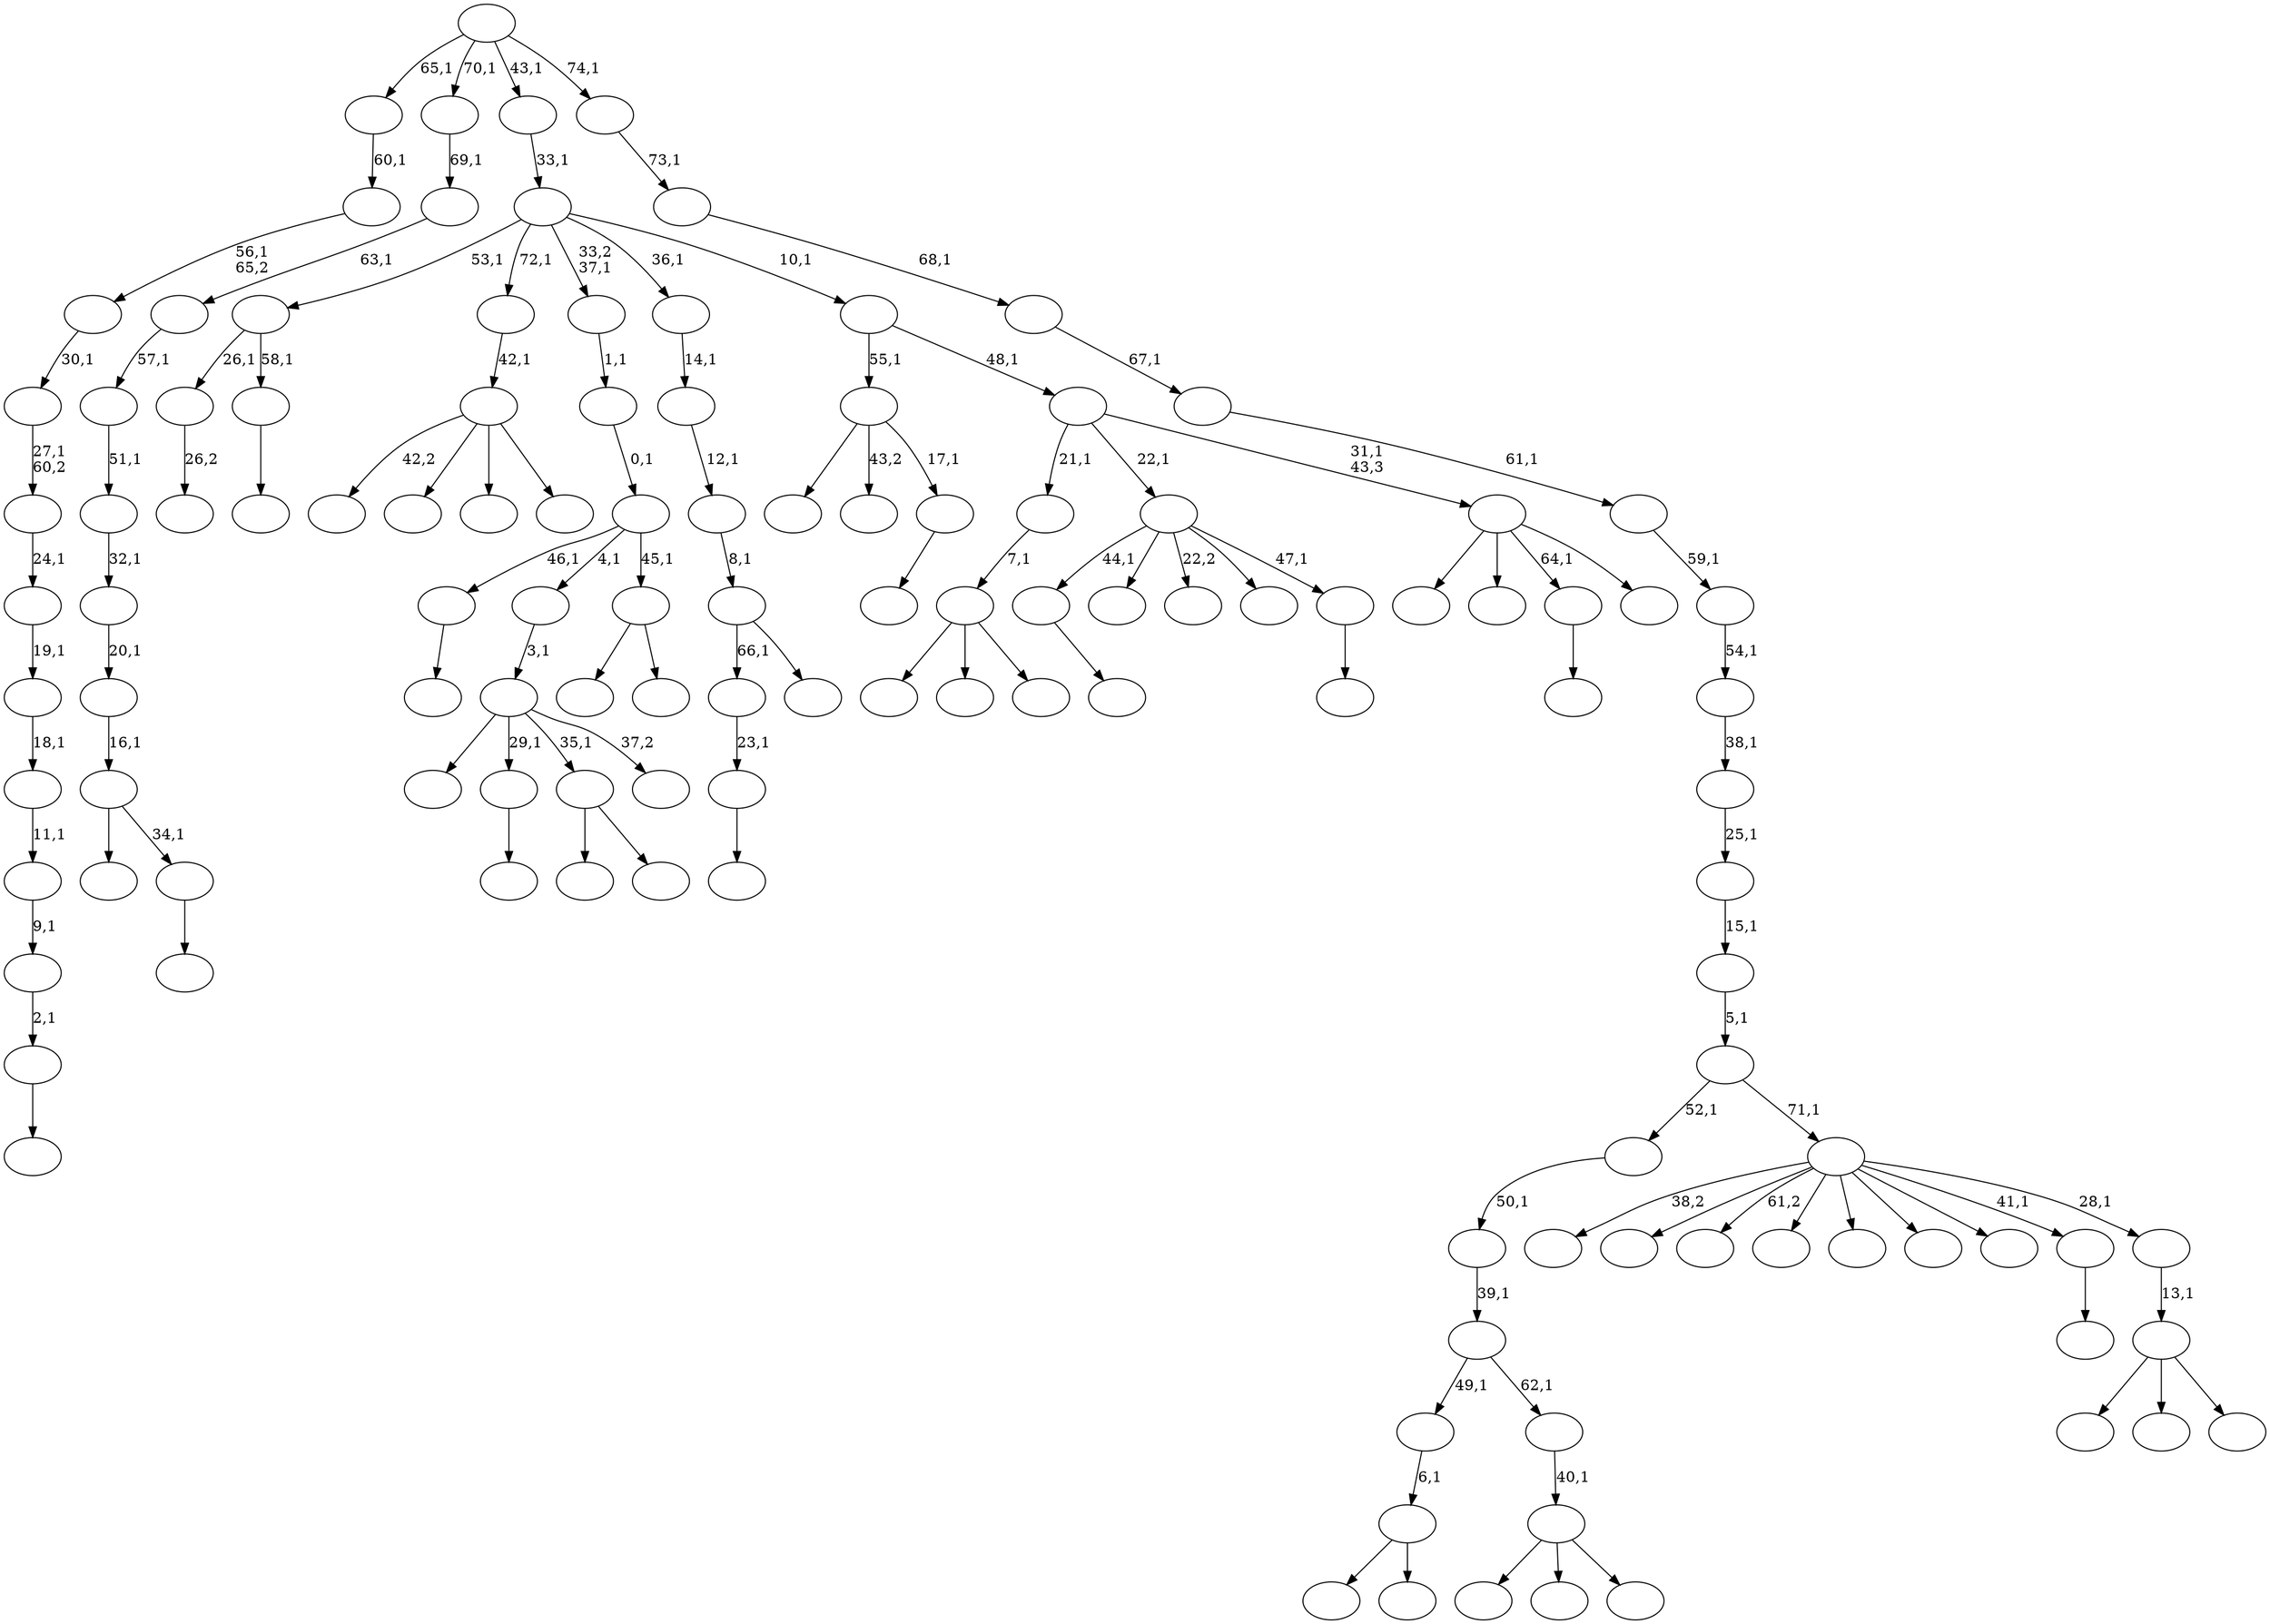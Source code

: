 digraph T {
	125 [label=""]
	124 [label=""]
	123 [label=""]
	122 [label=""]
	121 [label=""]
	120 [label=""]
	119 [label=""]
	118 [label=""]
	117 [label=""]
	116 [label=""]
	115 [label=""]
	114 [label=""]
	113 [label=""]
	112 [label=""]
	111 [label=""]
	110 [label=""]
	109 [label=""]
	108 [label=""]
	107 [label=""]
	106 [label=""]
	105 [label=""]
	104 [label=""]
	103 [label=""]
	102 [label=""]
	101 [label=""]
	100 [label=""]
	99 [label=""]
	98 [label=""]
	97 [label=""]
	96 [label=""]
	95 [label=""]
	94 [label=""]
	93 [label=""]
	92 [label=""]
	91 [label=""]
	90 [label=""]
	89 [label=""]
	88 [label=""]
	87 [label=""]
	86 [label=""]
	85 [label=""]
	84 [label=""]
	83 [label=""]
	82 [label=""]
	81 [label=""]
	80 [label=""]
	79 [label=""]
	78 [label=""]
	77 [label=""]
	76 [label=""]
	75 [label=""]
	74 [label=""]
	73 [label=""]
	72 [label=""]
	71 [label=""]
	70 [label=""]
	69 [label=""]
	68 [label=""]
	67 [label=""]
	66 [label=""]
	65 [label=""]
	64 [label=""]
	63 [label=""]
	62 [label=""]
	61 [label=""]
	60 [label=""]
	59 [label=""]
	58 [label=""]
	57 [label=""]
	56 [label=""]
	55 [label=""]
	54 [label=""]
	53 [label=""]
	52 [label=""]
	51 [label=""]
	50 [label=""]
	49 [label=""]
	48 [label=""]
	47 [label=""]
	46 [label=""]
	45 [label=""]
	44 [label=""]
	43 [label=""]
	42 [label=""]
	41 [label=""]
	40 [label=""]
	39 [label=""]
	38 [label=""]
	37 [label=""]
	36 [label=""]
	35 [label=""]
	34 [label=""]
	33 [label=""]
	32 [label=""]
	31 [label=""]
	30 [label=""]
	29 [label=""]
	28 [label=""]
	27 [label=""]
	26 [label=""]
	25 [label=""]
	24 [label=""]
	23 [label=""]
	22 [label=""]
	21 [label=""]
	20 [label=""]
	19 [label=""]
	18 [label=""]
	17 [label=""]
	16 [label=""]
	15 [label=""]
	14 [label=""]
	13 [label=""]
	12 [label=""]
	11 [label=""]
	10 [label=""]
	9 [label=""]
	8 [label=""]
	7 [label=""]
	6 [label=""]
	5 [label=""]
	4 [label=""]
	3 [label=""]
	2 [label=""]
	1 [label=""]
	0 [label=""]
	122 -> 123 [label=""]
	118 -> 119 [label=""]
	117 -> 118 [label="2,1"]
	116 -> 117 [label="9,1"]
	115 -> 116 [label="11,1"]
	114 -> 115 [label="18,1"]
	113 -> 114 [label="19,1"]
	112 -> 113 [label="24,1"]
	111 -> 112 [label="27,1\n60,2"]
	110 -> 111 [label="30,1"]
	109 -> 110 [label="56,1\n65,2"]
	108 -> 109 [label="60,1"]
	103 -> 104 [label=""]
	97 -> 98 [label=""]
	92 -> 124 [label=""]
	92 -> 93 [label=""]
	89 -> 90 [label="26,2"]
	87 -> 125 [label=""]
	87 -> 97 [label="29,1"]
	87 -> 92 [label="35,1"]
	87 -> 88 [label="37,2"]
	86 -> 87 [label="3,1"]
	84 -> 105 [label=""]
	84 -> 85 [label=""]
	83 -> 84 [label="6,1"]
	81 -> 82 [label=""]
	73 -> 74 [label=""]
	72 -> 73 [label="23,1"]
	69 -> 70 [label=""]
	68 -> 89 [label="26,1"]
	68 -> 69 [label="58,1"]
	65 -> 95 [label="42,2"]
	65 -> 94 [label=""]
	65 -> 77 [label=""]
	65 -> 66 [label=""]
	64 -> 65 [label="42,1"]
	62 -> 96 [label=""]
	62 -> 91 [label=""]
	62 -> 63 [label=""]
	61 -> 62 [label="7,1"]
	59 -> 121 [label=""]
	59 -> 107 [label=""]
	59 -> 60 [label=""]
	58 -> 59 [label="40,1"]
	57 -> 83 [label="49,1"]
	57 -> 58 [label="62,1"]
	56 -> 57 [label="39,1"]
	55 -> 56 [label="50,1"]
	53 -> 54 [label=""]
	52 -> 75 [label=""]
	52 -> 53 [label="34,1"]
	51 -> 52 [label="16,1"]
	50 -> 51 [label="20,1"]
	49 -> 50 [label="32,1"]
	48 -> 49 [label="51,1"]
	47 -> 48 [label="57,1"]
	46 -> 47 [label="63,1"]
	45 -> 46 [label="69,1"]
	43 -> 71 [label=""]
	43 -> 44 [label=""]
	42 -> 103 [label="46,1"]
	42 -> 86 [label="4,1"]
	42 -> 43 [label="45,1"]
	41 -> 42 [label="0,1"]
	40 -> 41 [label="1,1"]
	36 -> 37 [label=""]
	35 -> 102 [label=""]
	35 -> 67 [label="43,2"]
	35 -> 36 [label="17,1"]
	31 -> 72 [label="66,1"]
	31 -> 32 [label=""]
	30 -> 31 [label="8,1"]
	29 -> 30 [label="12,1"]
	28 -> 29 [label="14,1"]
	25 -> 26 [label=""]
	24 -> 122 [label="44,1"]
	24 -> 101 [label=""]
	24 -> 80 [label="22,2"]
	24 -> 34 [label=""]
	24 -> 25 [label="47,1"]
	22 -> 23 [label=""]
	20 -> 100 [label=""]
	20 -> 99 [label=""]
	20 -> 81 [label="64,1"]
	20 -> 21 [label=""]
	19 -> 61 [label="21,1"]
	19 -> 24 [label="22,1"]
	19 -> 20 [label="31,1\n43,3"]
	18 -> 35 [label="55,1"]
	18 -> 19 [label="48,1"]
	17 -> 68 [label="53,1"]
	17 -> 64 [label="72,1"]
	17 -> 40 [label="33,2\n37,1"]
	17 -> 28 [label="36,1"]
	17 -> 18 [label="10,1"]
	16 -> 17 [label="33,1"]
	14 -> 106 [label=""]
	14 -> 33 [label=""]
	14 -> 15 [label=""]
	13 -> 14 [label="13,1"]
	12 -> 120 [label="38,2"]
	12 -> 79 [label=""]
	12 -> 78 [label="61,2"]
	12 -> 76 [label=""]
	12 -> 39 [label=""]
	12 -> 38 [label=""]
	12 -> 27 [label=""]
	12 -> 22 [label="41,1"]
	12 -> 13 [label="28,1"]
	11 -> 55 [label="52,1"]
	11 -> 12 [label="71,1"]
	10 -> 11 [label="5,1"]
	9 -> 10 [label="15,1"]
	8 -> 9 [label="25,1"]
	7 -> 8 [label="38,1"]
	6 -> 7 [label="54,1"]
	5 -> 6 [label="59,1"]
	4 -> 5 [label="61,1"]
	3 -> 4 [label="67,1"]
	2 -> 3 [label="68,1"]
	1 -> 2 [label="73,1"]
	0 -> 108 [label="65,1"]
	0 -> 45 [label="70,1"]
	0 -> 16 [label="43,1"]
	0 -> 1 [label="74,1"]
}
